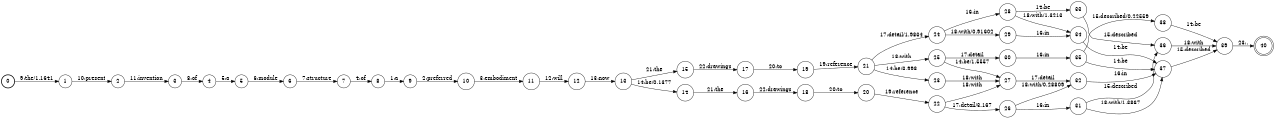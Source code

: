 digraph FST {
rankdir = LR;
size = "8.5,11";
label = "";
center = 1;
orientation = Portrait;
ranksep = "0.4";
nodesep = "0.25";
0 [label = "0", shape = circle, style = bold, fontsize = 14]
	0 -> 1 [label = "9:the/1.1641", fontsize = 14];
1 [label = "1", shape = circle, style = solid, fontsize = 14]
	1 -> 2 [label = "10:present", fontsize = 14];
2 [label = "2", shape = circle, style = solid, fontsize = 14]
	2 -> 3 [label = "11:invention", fontsize = 14];
3 [label = "3", shape = circle, style = solid, fontsize = 14]
	3 -> 4 [label = "8:of", fontsize = 14];
4 [label = "4", shape = circle, style = solid, fontsize = 14]
	4 -> 5 [label = "5:a", fontsize = 14];
5 [label = "5", shape = circle, style = solid, fontsize = 14]
	5 -> 6 [label = "6:module", fontsize = 14];
6 [label = "6", shape = circle, style = solid, fontsize = 14]
	6 -> 7 [label = "7:structure", fontsize = 14];
7 [label = "7", shape = circle, style = solid, fontsize = 14]
	7 -> 8 [label = "4:of", fontsize = 14];
8 [label = "8", shape = circle, style = solid, fontsize = 14]
	8 -> 9 [label = "1:a", fontsize = 14];
9 [label = "9", shape = circle, style = solid, fontsize = 14]
	9 -> 10 [label = "2:preferred", fontsize = 14];
10 [label = "10", shape = circle, style = solid, fontsize = 14]
	10 -> 11 [label = "3:embodiment", fontsize = 14];
11 [label = "11", shape = circle, style = solid, fontsize = 14]
	11 -> 12 [label = "12:will", fontsize = 14];
12 [label = "12", shape = circle, style = solid, fontsize = 14]
	12 -> 13 [label = "13:now", fontsize = 14];
13 [label = "13", shape = circle, style = solid, fontsize = 14]
	13 -> 15 [label = "21:the", fontsize = 14];
	13 -> 14 [label = "14:be/0.1377", fontsize = 14];
14 [label = "14", shape = circle, style = solid, fontsize = 14]
	14 -> 16 [label = "21:the", fontsize = 14];
15 [label = "15", shape = circle, style = solid, fontsize = 14]
	15 -> 17 [label = "22:drawings", fontsize = 14];
16 [label = "16", shape = circle, style = solid, fontsize = 14]
	16 -> 18 [label = "22:drawings", fontsize = 14];
17 [label = "17", shape = circle, style = solid, fontsize = 14]
	17 -> 19 [label = "20:to", fontsize = 14];
18 [label = "18", shape = circle, style = solid, fontsize = 14]
	18 -> 20 [label = "20:to", fontsize = 14];
19 [label = "19", shape = circle, style = solid, fontsize = 14]
	19 -> 21 [label = "19:reference", fontsize = 14];
20 [label = "20", shape = circle, style = solid, fontsize = 14]
	20 -> 22 [label = "19:reference", fontsize = 14];
21 [label = "21", shape = circle, style = solid, fontsize = 14]
	21 -> 23 [label = "14:be/3.998", fontsize = 14];
	21 -> 24 [label = "17:detail/1.9834", fontsize = 14];
	21 -> 25 [label = "18:with", fontsize = 14];
22 [label = "22", shape = circle, style = solid, fontsize = 14]
	22 -> 26 [label = "17:detail/3.167", fontsize = 14];
	22 -> 27 [label = "18:with", fontsize = 14];
23 [label = "23", shape = circle, style = solid, fontsize = 14]
	23 -> 27 [label = "18:with", fontsize = 14];
24 [label = "24", shape = circle, style = solid, fontsize = 14]
	24 -> 28 [label = "16:in", fontsize = 14];
	24 -> 29 [label = "18:with/0.91602", fontsize = 14];
25 [label = "25", shape = circle, style = solid, fontsize = 14]
	25 -> 27 [label = "14:be/1.5557", fontsize = 14];
	25 -> 30 [label = "17:detail", fontsize = 14];
26 [label = "26", shape = circle, style = solid, fontsize = 14]
	26 -> 31 [label = "16:in", fontsize = 14];
	26 -> 32 [label = "18:with/0.28809", fontsize = 14];
27 [label = "27", shape = circle, style = solid, fontsize = 14]
	27 -> 32 [label = "17:detail", fontsize = 14];
28 [label = "28", shape = circle, style = solid, fontsize = 14]
	28 -> 33 [label = "14:be", fontsize = 14];
	28 -> 34 [label = "18:with/1.3213", fontsize = 14];
29 [label = "29", shape = circle, style = solid, fontsize = 14]
	29 -> 34 [label = "16:in", fontsize = 14];
30 [label = "30", shape = circle, style = solid, fontsize = 14]
	30 -> 35 [label = "16:in", fontsize = 14];
31 [label = "31", shape = circle, style = solid, fontsize = 14]
	31 -> 36 [label = "15:described", fontsize = 14];
	31 -> 37 [label = "18:with/1.3867", fontsize = 14];
32 [label = "32", shape = circle, style = solid, fontsize = 14]
	32 -> 37 [label = "16:in", fontsize = 14];
33 [label = "33", shape = circle, style = solid, fontsize = 14]
	33 -> 36 [label = "15:described", fontsize = 14];
34 [label = "34", shape = circle, style = solid, fontsize = 14]
	34 -> 37 [label = "14:be", fontsize = 14];
35 [label = "35", shape = circle, style = solid, fontsize = 14]
	35 -> 37 [label = "14:be", fontsize = 14];
	35 -> 38 [label = "15:described/0.22559", fontsize = 14];
36 [label = "36", shape = circle, style = solid, fontsize = 14]
	36 -> 39 [label = "18:with", fontsize = 14];
37 [label = "37", shape = circle, style = solid, fontsize = 14]
	37 -> 39 [label = "15:described", fontsize = 14];
38 [label = "38", shape = circle, style = solid, fontsize = 14]
	38 -> 39 [label = "14:be", fontsize = 14];
39 [label = "39", shape = circle, style = solid, fontsize = 14]
	39 -> 40 [label = "23:.", fontsize = 14];
40 [label = "40", shape = doublecircle, style = solid, fontsize = 14]
}
